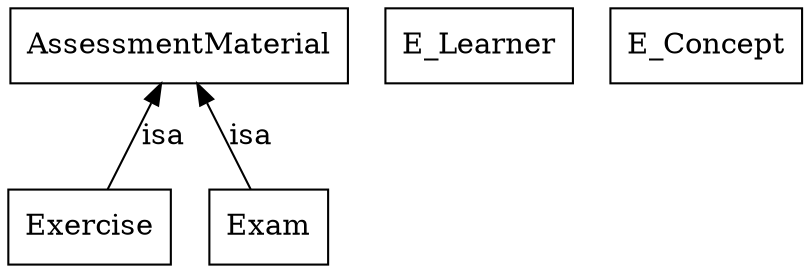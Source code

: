 digraph elearning {
	node [label="\N"];
	graph [bb="0,0,324,124"];
	"http://www.owl-ontologies.com/e-learning.owl#Exercise" [label=Exercise, shape=box, color="0.0,0.0,0.0", fontcolor="0.0,0.0,0.0", pos="32,18", width="0.88889", height="0.5"];
	"http://www.owl-ontologies.com/e-learning.owl#AssessmentMaterial" [label=AssessmentMaterial, shape=box, color="0.0,0.0,0.0", fontcolor="0.0,0.0,0.0", pos="70,106", width="1.7778", height="0.5"];
	"http://www.owl-ontologies.com/e-learning.owl#E_Learner" [label=E_Learner, shape=box, color="0.0,0.0,0.0", fontcolor="0.0,0.0,0.0", pos="189,106", width="1.0278", height="0.5"];
	"http://www.owl-ontologies.com/e-learning.owl#Exam" [label=Exam, shape=box, color="0.0,0.0,0.0", fontcolor="0.0,0.0,0.0", pos="109,18", width="0.75", height="0.5"];
	"http://www.owl-ontologies.com/e-learning.owl#E_Concept" [label=E_Concept, shape=box, color="0.0,0.0,0.0", fontcolor="0.0,0.0,0.0", pos="284,106", width="1.1111", height="0.5"];
	"http://www.owl-ontologies.com/e-learning.owl#AssessmentMaterial" -> "http://www.owl-ontologies.com/e-learning.owl#Exercise" [dir=back, label=isa, color="0.0,0.0,0.0", fontcolor="0.0,0.0,0.0", pos="s,62.126,87.766 58.036,78.295 52.105,64.56 45.109,48.358 39.864,36.21", lp="63,62"];
	"http://www.owl-ontologies.com/e-learning.owl#AssessmentMaterial" -> "http://www.owl-ontologies.com/e-learning.owl#Exam" [dir=back, label=isa, color="0.0,0.0,0.0", fontcolor="0.0,0.0,0.0", pos="s,78.081,87.766 82.279,78.295 88.366,64.56 95.546,48.358 100.93,36.21", lp="100,62"];
}
